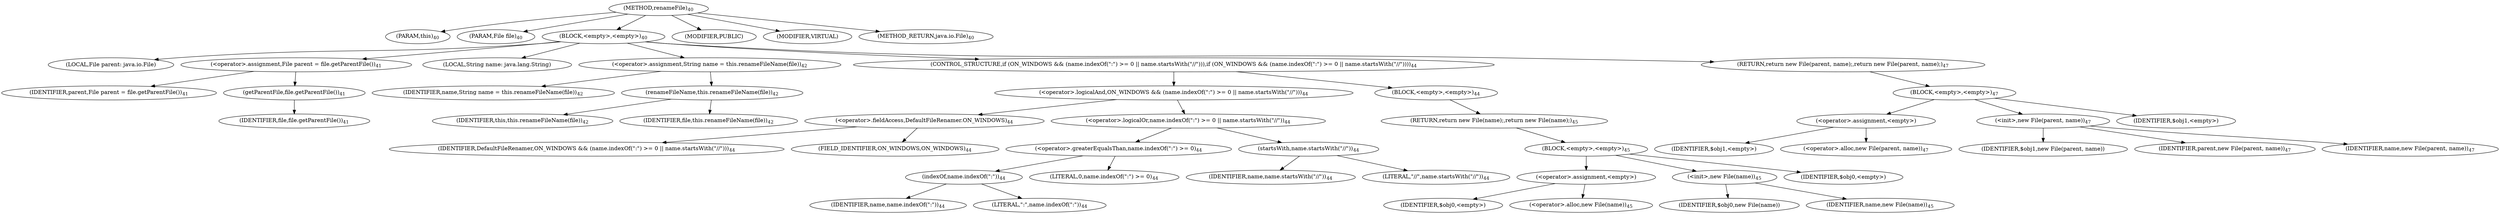 digraph "renameFile" {  
"62" [label = <(METHOD,renameFile)<SUB>40</SUB>> ]
"7" [label = <(PARAM,this)<SUB>40</SUB>> ]
"63" [label = <(PARAM,File file)<SUB>40</SUB>> ]
"64" [label = <(BLOCK,&lt;empty&gt;,&lt;empty&gt;)<SUB>40</SUB>> ]
"65" [label = <(LOCAL,File parent: java.io.File)> ]
"66" [label = <(&lt;operator&gt;.assignment,File parent = file.getParentFile())<SUB>41</SUB>> ]
"67" [label = <(IDENTIFIER,parent,File parent = file.getParentFile())<SUB>41</SUB>> ]
"68" [label = <(getParentFile,file.getParentFile())<SUB>41</SUB>> ]
"69" [label = <(IDENTIFIER,file,file.getParentFile())<SUB>41</SUB>> ]
"70" [label = <(LOCAL,String name: java.lang.String)> ]
"71" [label = <(&lt;operator&gt;.assignment,String name = this.renameFileName(file))<SUB>42</SUB>> ]
"72" [label = <(IDENTIFIER,name,String name = this.renameFileName(file))<SUB>42</SUB>> ]
"73" [label = <(renameFileName,this.renameFileName(file))<SUB>42</SUB>> ]
"6" [label = <(IDENTIFIER,this,this.renameFileName(file))<SUB>42</SUB>> ]
"74" [label = <(IDENTIFIER,file,this.renameFileName(file))<SUB>42</SUB>> ]
"75" [label = <(CONTROL_STRUCTURE,if (ON_WINDOWS &amp;&amp; (name.indexOf(&quot;:&quot;) &gt;= 0 || name.startsWith(&quot;//&quot;))),if (ON_WINDOWS &amp;&amp; (name.indexOf(&quot;:&quot;) &gt;= 0 || name.startsWith(&quot;//&quot;))))<SUB>44</SUB>> ]
"76" [label = <(&lt;operator&gt;.logicalAnd,ON_WINDOWS &amp;&amp; (name.indexOf(&quot;:&quot;) &gt;= 0 || name.startsWith(&quot;//&quot;)))<SUB>44</SUB>> ]
"77" [label = <(&lt;operator&gt;.fieldAccess,DefaultFileRenamer.ON_WINDOWS)<SUB>44</SUB>> ]
"78" [label = <(IDENTIFIER,DefaultFileRenamer,ON_WINDOWS &amp;&amp; (name.indexOf(&quot;:&quot;) &gt;= 0 || name.startsWith(&quot;//&quot;)))<SUB>44</SUB>> ]
"79" [label = <(FIELD_IDENTIFIER,ON_WINDOWS,ON_WINDOWS)<SUB>44</SUB>> ]
"80" [label = <(&lt;operator&gt;.logicalOr,name.indexOf(&quot;:&quot;) &gt;= 0 || name.startsWith(&quot;//&quot;))<SUB>44</SUB>> ]
"81" [label = <(&lt;operator&gt;.greaterEqualsThan,name.indexOf(&quot;:&quot;) &gt;= 0)<SUB>44</SUB>> ]
"82" [label = <(indexOf,name.indexOf(&quot;:&quot;))<SUB>44</SUB>> ]
"83" [label = <(IDENTIFIER,name,name.indexOf(&quot;:&quot;))<SUB>44</SUB>> ]
"84" [label = <(LITERAL,&quot;:&quot;,name.indexOf(&quot;:&quot;))<SUB>44</SUB>> ]
"85" [label = <(LITERAL,0,name.indexOf(&quot;:&quot;) &gt;= 0)<SUB>44</SUB>> ]
"86" [label = <(startsWith,name.startsWith(&quot;//&quot;))<SUB>44</SUB>> ]
"87" [label = <(IDENTIFIER,name,name.startsWith(&quot;//&quot;))<SUB>44</SUB>> ]
"88" [label = <(LITERAL,&quot;//&quot;,name.startsWith(&quot;//&quot;))<SUB>44</SUB>> ]
"89" [label = <(BLOCK,&lt;empty&gt;,&lt;empty&gt;)<SUB>44</SUB>> ]
"90" [label = <(RETURN,return new File(name);,return new File(name);)<SUB>45</SUB>> ]
"91" [label = <(BLOCK,&lt;empty&gt;,&lt;empty&gt;)<SUB>45</SUB>> ]
"92" [label = <(&lt;operator&gt;.assignment,&lt;empty&gt;)> ]
"93" [label = <(IDENTIFIER,$obj0,&lt;empty&gt;)> ]
"94" [label = <(&lt;operator&gt;.alloc,new File(name))<SUB>45</SUB>> ]
"95" [label = <(&lt;init&gt;,new File(name))<SUB>45</SUB>> ]
"96" [label = <(IDENTIFIER,$obj0,new File(name))> ]
"97" [label = <(IDENTIFIER,name,new File(name))<SUB>45</SUB>> ]
"98" [label = <(IDENTIFIER,$obj0,&lt;empty&gt;)> ]
"99" [label = <(RETURN,return new File(parent, name);,return new File(parent, name);)<SUB>47</SUB>> ]
"100" [label = <(BLOCK,&lt;empty&gt;,&lt;empty&gt;)<SUB>47</SUB>> ]
"101" [label = <(&lt;operator&gt;.assignment,&lt;empty&gt;)> ]
"102" [label = <(IDENTIFIER,$obj1,&lt;empty&gt;)> ]
"103" [label = <(&lt;operator&gt;.alloc,new File(parent, name))<SUB>47</SUB>> ]
"104" [label = <(&lt;init&gt;,new File(parent, name))<SUB>47</SUB>> ]
"105" [label = <(IDENTIFIER,$obj1,new File(parent, name))> ]
"106" [label = <(IDENTIFIER,parent,new File(parent, name))<SUB>47</SUB>> ]
"107" [label = <(IDENTIFIER,name,new File(parent, name))<SUB>47</SUB>> ]
"108" [label = <(IDENTIFIER,$obj1,&lt;empty&gt;)> ]
"109" [label = <(MODIFIER,PUBLIC)> ]
"110" [label = <(MODIFIER,VIRTUAL)> ]
"111" [label = <(METHOD_RETURN,java.io.File)<SUB>40</SUB>> ]
  "62" -> "7" 
  "62" -> "63" 
  "62" -> "64" 
  "62" -> "109" 
  "62" -> "110" 
  "62" -> "111" 
  "64" -> "65" 
  "64" -> "66" 
  "64" -> "70" 
  "64" -> "71" 
  "64" -> "75" 
  "64" -> "99" 
  "66" -> "67" 
  "66" -> "68" 
  "68" -> "69" 
  "71" -> "72" 
  "71" -> "73" 
  "73" -> "6" 
  "73" -> "74" 
  "75" -> "76" 
  "75" -> "89" 
  "76" -> "77" 
  "76" -> "80" 
  "77" -> "78" 
  "77" -> "79" 
  "80" -> "81" 
  "80" -> "86" 
  "81" -> "82" 
  "81" -> "85" 
  "82" -> "83" 
  "82" -> "84" 
  "86" -> "87" 
  "86" -> "88" 
  "89" -> "90" 
  "90" -> "91" 
  "91" -> "92" 
  "91" -> "95" 
  "91" -> "98" 
  "92" -> "93" 
  "92" -> "94" 
  "95" -> "96" 
  "95" -> "97" 
  "99" -> "100" 
  "100" -> "101" 
  "100" -> "104" 
  "100" -> "108" 
  "101" -> "102" 
  "101" -> "103" 
  "104" -> "105" 
  "104" -> "106" 
  "104" -> "107" 
}
